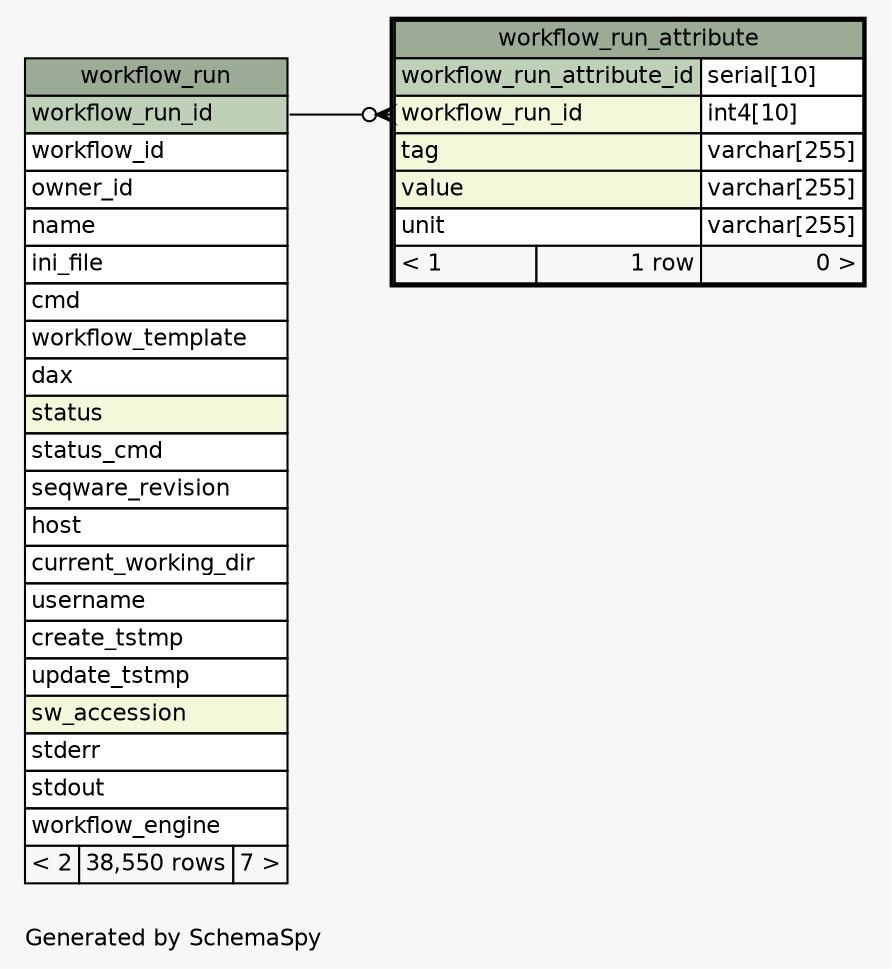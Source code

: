 // dot 2.26.3 on Linux 3.5.0-47-generic
// SchemaSpy rev 590
digraph "oneDegreeRelationshipsDiagram" {
  graph [
    rankdir="RL"
    bgcolor="#f7f7f7"
    label="\nGenerated by SchemaSpy"
    labeljust="l"
    nodesep="0.18"
    ranksep="0.46"
    fontname="Helvetica"
    fontsize="11"
  ];
  node [
    fontname="Helvetica"
    fontsize="11"
    shape="plaintext"
  ];
  edge [
    arrowsize="0.8"
  ];
  "workflow_run_attribute":"workflow_run_id":w -> "workflow_run":"workflow_run_id":e [arrowhead=none dir=back arrowtail=crowodot];
  "workflow_run" [
    label=<
    <TABLE BORDER="0" CELLBORDER="1" CELLSPACING="0" BGCOLOR="#ffffff">
      <TR><TD COLSPAN="3" BGCOLOR="#9bab96" ALIGN="CENTER">workflow_run</TD></TR>
      <TR><TD PORT="workflow_run_id" COLSPAN="3" BGCOLOR="#bed1b8" ALIGN="LEFT">workflow_run_id</TD></TR>
      <TR><TD PORT="workflow_id" COLSPAN="3" ALIGN="LEFT">workflow_id</TD></TR>
      <TR><TD PORT="owner_id" COLSPAN="3" ALIGN="LEFT">owner_id</TD></TR>
      <TR><TD PORT="name" COLSPAN="3" ALIGN="LEFT">name</TD></TR>
      <TR><TD PORT="ini_file" COLSPAN="3" ALIGN="LEFT">ini_file</TD></TR>
      <TR><TD PORT="cmd" COLSPAN="3" ALIGN="LEFT">cmd</TD></TR>
      <TR><TD PORT="workflow_template" COLSPAN="3" ALIGN="LEFT">workflow_template</TD></TR>
      <TR><TD PORT="dax" COLSPAN="3" ALIGN="LEFT">dax</TD></TR>
      <TR><TD PORT="status" COLSPAN="3" BGCOLOR="#f4f7da" ALIGN="LEFT">status</TD></TR>
      <TR><TD PORT="status_cmd" COLSPAN="3" ALIGN="LEFT">status_cmd</TD></TR>
      <TR><TD PORT="seqware_revision" COLSPAN="3" ALIGN="LEFT">seqware_revision</TD></TR>
      <TR><TD PORT="host" COLSPAN="3" ALIGN="LEFT">host</TD></TR>
      <TR><TD PORT="current_working_dir" COLSPAN="3" ALIGN="LEFT">current_working_dir</TD></TR>
      <TR><TD PORT="username" COLSPAN="3" ALIGN="LEFT">username</TD></TR>
      <TR><TD PORT="create_tstmp" COLSPAN="3" ALIGN="LEFT">create_tstmp</TD></TR>
      <TR><TD PORT="update_tstmp" COLSPAN="3" ALIGN="LEFT">update_tstmp</TD></TR>
      <TR><TD PORT="sw_accession" COLSPAN="3" BGCOLOR="#f4f7da" ALIGN="LEFT">sw_accession</TD></TR>
      <TR><TD PORT="stderr" COLSPAN="3" ALIGN="LEFT">stderr</TD></TR>
      <TR><TD PORT="stdout" COLSPAN="3" ALIGN="LEFT">stdout</TD></TR>
      <TR><TD PORT="workflow_engine" COLSPAN="3" ALIGN="LEFT">workflow_engine</TD></TR>
      <TR><TD ALIGN="LEFT" BGCOLOR="#f7f7f7">&lt; 2</TD><TD ALIGN="RIGHT" BGCOLOR="#f7f7f7">38,550 rows</TD><TD ALIGN="RIGHT" BGCOLOR="#f7f7f7">7 &gt;</TD></TR>
    </TABLE>>
    URL="workflow_run.html"
    tooltip="workflow_run"
  ];
  "workflow_run_attribute" [
    label=<
    <TABLE BORDER="2" CELLBORDER="1" CELLSPACING="0" BGCOLOR="#ffffff">
      <TR><TD COLSPAN="3" BGCOLOR="#9bab96" ALIGN="CENTER">workflow_run_attribute</TD></TR>
      <TR><TD PORT="workflow_run_attribute_id" COLSPAN="2" BGCOLOR="#bed1b8" ALIGN="LEFT">workflow_run_attribute_id</TD><TD PORT="workflow_run_attribute_id.type" ALIGN="LEFT">serial[10]</TD></TR>
      <TR><TD PORT="workflow_run_id" COLSPAN="2" BGCOLOR="#f4f7da" ALIGN="LEFT">workflow_run_id</TD><TD PORT="workflow_run_id.type" ALIGN="LEFT">int4[10]</TD></TR>
      <TR><TD PORT="tag" COLSPAN="2" BGCOLOR="#f4f7da" ALIGN="LEFT">tag</TD><TD PORT="tag.type" ALIGN="LEFT">varchar[255]</TD></TR>
      <TR><TD PORT="value" COLSPAN="2" BGCOLOR="#f4f7da" ALIGN="LEFT">value</TD><TD PORT="value.type" ALIGN="LEFT">varchar[255]</TD></TR>
      <TR><TD PORT="unit" COLSPAN="2" ALIGN="LEFT">unit</TD><TD PORT="unit.type" ALIGN="LEFT">varchar[255]</TD></TR>
      <TR><TD ALIGN="LEFT" BGCOLOR="#f7f7f7">&lt; 1</TD><TD ALIGN="RIGHT" BGCOLOR="#f7f7f7">1 row</TD><TD ALIGN="RIGHT" BGCOLOR="#f7f7f7">0 &gt;</TD></TR>
    </TABLE>>
    URL="workflow_run_attribute.html"
    tooltip="workflow_run_attribute"
  ];
}
